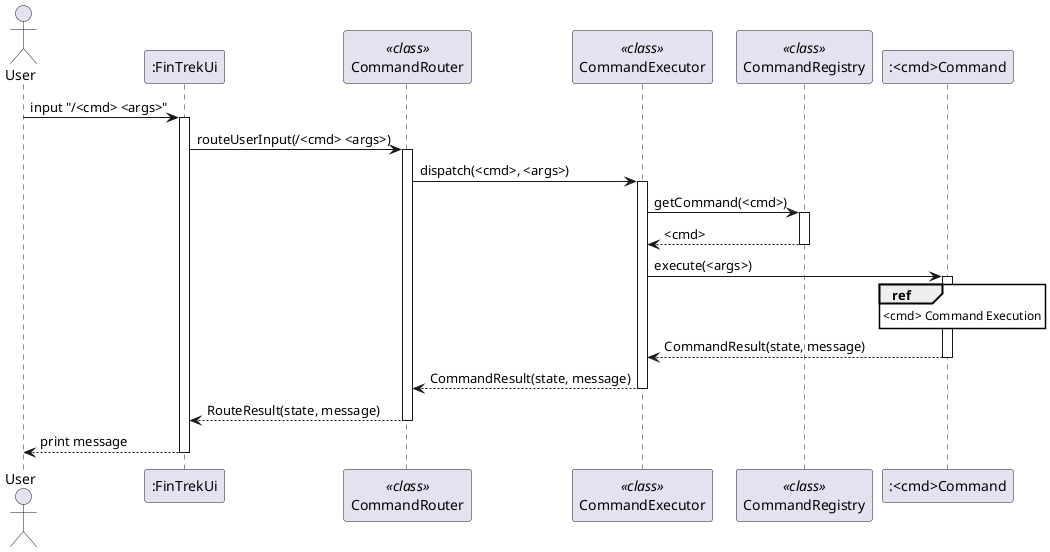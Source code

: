 @startuml
skinparam sequenceReferenceBackgroundColor #white
actor "User" as user
participant ":FinTrekUi" as FT
participant "CommandRouter" as router <<class>>
participant "CommandExecutor" as executor <<class>>
participant "CommandRegistry" as registry <<class>>

participant ":<cmd>Command" as SC


user -> FT: input "/<cmd> <args>"
activate FT


FT -> router: routeUserInput(/<cmd> <args>)
activate router

router -> executor: dispatch(<cmd>, <args>)
activate executor

executor -> registry: getCommand(<cmd>)
activate registry

registry --> executor: <cmd>
deactivate registry

executor -> SC: execute(<args>)
activate SC

ref over SC
<cmd> Command Execution
end ref

SC --> executor: CommandResult(state, message)
deactivate SC

executor --> router: CommandResult(state, message)
deactivate executor

router --> FT: RouteResult(state, message)
deactivate router

FT --> user: print message
deactivate FT

@enduml
